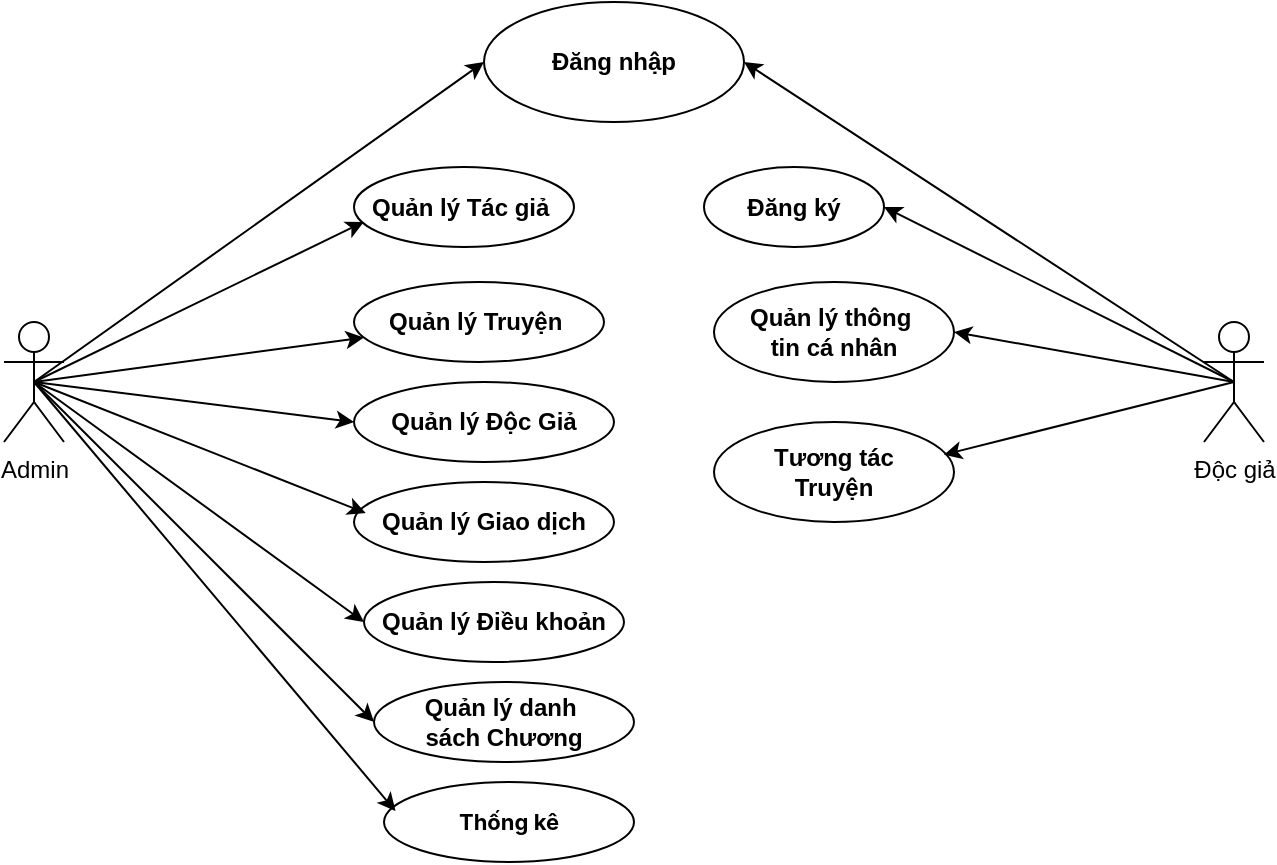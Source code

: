 <mxfile>
    <diagram id="9WcxNWN3H4HQIM8dEd6T" name="Page-1">
        <mxGraphModel dx="762" dy="449" grid="1" gridSize="10" guides="1" tooltips="1" connect="1" arrows="1" fold="1" page="1" pageScale="1" pageWidth="850" pageHeight="1100" math="0" shadow="0">
            <root>
                <mxCell id="0"/>
                <mxCell id="1" parent="0"/>
                <mxCell id="2" value="Độc giả" style="shape=umlActor;verticalLabelPosition=bottom;verticalAlign=top;html=1;outlineConnect=0;" parent="1" vertex="1">
                    <mxGeometry x="720" y="300" width="30" height="60" as="geometry"/>
                </mxCell>
                <mxCell id="3" value="Đăng nhập" style="ellipse;whiteSpace=wrap;html=1;fontStyle=1" parent="1" vertex="1">
                    <mxGeometry x="360" y="140" width="130" height="60" as="geometry"/>
                </mxCell>
                <mxCell id="4" value="Quản lý Tác giả&amp;nbsp;" style="ellipse;whiteSpace=wrap;html=1;fontStyle=1" parent="1" vertex="1">
                    <mxGeometry x="295" y="222.5" width="110" height="40" as="geometry"/>
                </mxCell>
                <mxCell id="5" value="Quản lý Truyện&amp;nbsp;" style="ellipse;whiteSpace=wrap;html=1;fontStyle=1" parent="1" vertex="1">
                    <mxGeometry x="295" y="280" width="125" height="40" as="geometry"/>
                </mxCell>
                <mxCell id="6" value="Quản lý Độc Giả" style="ellipse;whiteSpace=wrap;html=1;fontStyle=1" parent="1" vertex="1">
                    <mxGeometry x="295" y="330" width="130" height="40" as="geometry"/>
                </mxCell>
                <mxCell id="7" value="Quản lý Giao dịch" style="ellipse;whiteSpace=wrap;html=1;fontStyle=1" parent="1" vertex="1">
                    <mxGeometry x="295" y="380" width="130" height="40" as="geometry"/>
                </mxCell>
                <mxCell id="12" value="Admin" style="shape=umlActor;verticalLabelPosition=bottom;verticalAlign=top;html=1;outlineConnect=0;" parent="1" vertex="1">
                    <mxGeometry x="120" y="300" width="30" height="60" as="geometry"/>
                </mxCell>
                <mxCell id="13" value="" style="endArrow=classic;html=1;exitX=0.5;exitY=0.5;exitDx=0;exitDy=0;exitPerimeter=0;entryX=0;entryY=0.5;entryDx=0;entryDy=0;" parent="1" source="12" target="3" edge="1">
                    <mxGeometry width="50" height="50" relative="1" as="geometry">
                        <mxPoint x="510" y="320" as="sourcePoint"/>
                        <mxPoint x="560" y="270" as="targetPoint"/>
                    </mxGeometry>
                </mxCell>
                <mxCell id="14" value="" style="endArrow=classic;html=1;exitX=0.5;exitY=0.5;exitDx=0;exitDy=0;exitPerimeter=0;" parent="1" source="12" target="5" edge="1">
                    <mxGeometry width="50" height="50" relative="1" as="geometry">
                        <mxPoint x="185" y="300" as="sourcePoint"/>
                        <mxPoint x="300" y="320" as="targetPoint"/>
                    </mxGeometry>
                </mxCell>
                <mxCell id="15" value="" style="endArrow=classic;html=1;exitX=0.5;exitY=0.5;exitDx=0;exitDy=0;exitPerimeter=0;entryX=0.045;entryY=0.686;entryDx=0;entryDy=0;entryPerimeter=0;" parent="1" source="12" target="4" edge="1">
                    <mxGeometry width="50" height="50" relative="1" as="geometry">
                        <mxPoint x="185" y="300" as="sourcePoint"/>
                        <mxPoint x="275" y="136" as="targetPoint"/>
                    </mxGeometry>
                </mxCell>
                <mxCell id="16" value="" style="endArrow=classic;html=1;exitX=0.5;exitY=0.5;exitDx=0;exitDy=0;exitPerimeter=0;entryX=0;entryY=0.5;entryDx=0;entryDy=0;" parent="1" source="12" target="6" edge="1">
                    <mxGeometry width="50" height="50" relative="1" as="geometry">
                        <mxPoint x="185" y="300" as="sourcePoint"/>
                        <mxPoint x="307" y="239" as="targetPoint"/>
                    </mxGeometry>
                </mxCell>
                <mxCell id="17" value="" style="endArrow=classic;html=1;entryX=0.045;entryY=0.388;entryDx=0;entryDy=0;exitX=0.5;exitY=0.5;exitDx=0;exitDy=0;exitPerimeter=0;entryPerimeter=0;" parent="1" source="12" target="7" edge="1">
                    <mxGeometry width="50" height="50" relative="1" as="geometry">
                        <mxPoint x="200" y="320" as="sourcePoint"/>
                        <mxPoint x="276" y="364" as="targetPoint"/>
                    </mxGeometry>
                </mxCell>
                <mxCell id="21" value="" style="endArrow=classic;html=1;entryX=1;entryY=0.5;entryDx=0;entryDy=0;exitX=0.5;exitY=0.5;exitDx=0;exitDy=0;exitPerimeter=0;" parent="1" source="2" target="3" edge="1">
                    <mxGeometry width="50" height="50" relative="1" as="geometry">
                        <mxPoint x="510" y="320" as="sourcePoint"/>
                        <mxPoint x="410" y="160" as="targetPoint"/>
                    </mxGeometry>
                </mxCell>
                <mxCell id="22" value="&lt;b&gt;Đăng ký&lt;/b&gt;" style="ellipse;whiteSpace=wrap;html=1;" parent="1" vertex="1">
                    <mxGeometry x="470" y="222.5" width="90" height="40" as="geometry"/>
                </mxCell>
                <mxCell id="24" value="" style="endArrow=classic;html=1;entryX=1;entryY=0.5;entryDx=0;entryDy=0;exitX=0.5;exitY=0.5;exitDx=0;exitDy=0;exitPerimeter=0;" parent="1" source="2" target="22" edge="1">
                    <mxGeometry width="50" height="50" relative="1" as="geometry">
                        <mxPoint x="730" y="284" as="sourcePoint"/>
                        <mxPoint x="560" y="290" as="targetPoint"/>
                    </mxGeometry>
                </mxCell>
                <mxCell id="26" value="Quản lý thông&amp;nbsp;&lt;div&gt;tin&amp;nbsp;&lt;span style=&quot;background-color: transparent;&quot;&gt;cá nhân&lt;/span&gt;&lt;/div&gt;" style="ellipse;whiteSpace=wrap;html=1;fontStyle=1" parent="1" vertex="1">
                    <mxGeometry x="475" y="280" width="120" height="50" as="geometry"/>
                </mxCell>
                <mxCell id="27" value="" style="endArrow=classic;html=1;entryX=1;entryY=0.5;entryDx=0;entryDy=0;exitX=0.5;exitY=0.5;exitDx=0;exitDy=0;exitPerimeter=0;" parent="1" source="2" target="26" edge="1">
                    <mxGeometry width="50" height="50" relative="1" as="geometry">
                        <mxPoint x="510" y="340" as="sourcePoint"/>
                        <mxPoint x="560" y="290" as="targetPoint"/>
                    </mxGeometry>
                </mxCell>
                <mxCell id="30" value="Quản lý Điều khoản" style="ellipse;whiteSpace=wrap;html=1;fontStyle=1" parent="1" vertex="1">
                    <mxGeometry x="300" y="430" width="130" height="40" as="geometry"/>
                </mxCell>
                <mxCell id="31" value="" style="endArrow=classic;html=1;entryX=0;entryY=0.5;entryDx=0;entryDy=0;exitX=0.5;exitY=0.5;exitDx=0;exitDy=0;exitPerimeter=0;" parent="1" source="12" target="30" edge="1">
                    <mxGeometry width="50" height="50" relative="1" as="geometry">
                        <mxPoint x="185" y="300" as="sourcePoint"/>
                        <mxPoint x="311" y="446" as="targetPoint"/>
                    </mxGeometry>
                </mxCell>
                <mxCell id="32" value="&lt;strong style=&quot;font-family: Inter, system-ui, -apple-system, &amp;quot;system-ui&amp;quot;, &amp;quot;Segoe UI&amp;quot;, Roboto, &amp;quot;Noto Sans&amp;quot;, Ubuntu, Cantarell, &amp;quot;Helvetica Neue&amp;quot;, Oxygen, &amp;quot;Open Sans&amp;quot;, sans-serif; font-style: normal; font-variant-ligatures: normal; font-variant-caps: normal; letter-spacing: normal; orphans: 2; text-align: start; text-indent: 0px; text-transform: none; widows: 2; word-spacing: 0px; -webkit-text-stroke-width: 0px; white-space: normal; text-decoration-thickness: initial; text-decoration-style: initial; text-decoration-color: initial;&quot;&gt;Thống kê&lt;/strong&gt;" style="ellipse;whiteSpace=wrap;html=1;fontSize=11;fontColor=default;" parent="1" vertex="1">
                    <mxGeometry x="310" y="530" width="125" height="40" as="geometry"/>
                </mxCell>
                <mxCell id="33" value="" style="endArrow=classic;html=1;entryX=0.046;entryY=0.363;entryDx=0;entryDy=0;entryPerimeter=0;exitX=0.5;exitY=0.5;exitDx=0;exitDy=0;exitPerimeter=0;" parent="1" source="12" target="32" edge="1">
                    <mxGeometry width="50" height="50" relative="1" as="geometry">
                        <mxPoint x="185" y="300" as="sourcePoint"/>
                        <mxPoint x="310" y="520" as="targetPoint"/>
                    </mxGeometry>
                </mxCell>
                <mxCell id="34" value="Tương tác&lt;div&gt;Truyện&lt;/div&gt;" style="ellipse;whiteSpace=wrap;html=1;fontStyle=1" parent="1" vertex="1">
                    <mxGeometry x="475" y="350" width="120" height="50" as="geometry"/>
                </mxCell>
                <mxCell id="35" value="" style="endArrow=classic;html=1;entryX=0.958;entryY=0.327;entryDx=0;entryDy=0;exitX=0.5;exitY=0.5;exitDx=0;exitDy=0;exitPerimeter=0;entryPerimeter=0;" parent="1" source="2" target="34" edge="1">
                    <mxGeometry width="50" height="50" relative="1" as="geometry">
                        <mxPoint x="745" y="300" as="sourcePoint"/>
                        <mxPoint x="620" y="353" as="targetPoint"/>
                    </mxGeometry>
                </mxCell>
                <mxCell id="37" value="Quản lý danh&amp;nbsp;&lt;div&gt;sách Chương&lt;/div&gt;" style="ellipse;whiteSpace=wrap;html=1;fontStyle=1" parent="1" vertex="1">
                    <mxGeometry x="305" y="480" width="130" height="40" as="geometry"/>
                </mxCell>
                <mxCell id="38" value="" style="endArrow=classic;html=1;entryX=0;entryY=0.5;entryDx=0;entryDy=0;exitX=0.5;exitY=0.5;exitDx=0;exitDy=0;exitPerimeter=0;" parent="1" source="12" target="37" edge="1">
                    <mxGeometry width="50" height="50" relative="1" as="geometry">
                        <mxPoint x="200" y="323" as="sourcePoint"/>
                        <mxPoint x="321" y="505" as="targetPoint"/>
                    </mxGeometry>
                </mxCell>
            </root>
        </mxGraphModel>
    </diagram>
</mxfile>